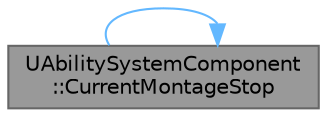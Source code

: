 digraph "UAbilitySystemComponent::CurrentMontageStop"
{
 // INTERACTIVE_SVG=YES
 // LATEX_PDF_SIZE
  bgcolor="transparent";
  edge [fontname=Helvetica,fontsize=10,labelfontname=Helvetica,labelfontsize=10];
  node [fontname=Helvetica,fontsize=10,shape=box,height=0.2,width=0.4];
  rankdir="LR";
  Node1 [id="Node000001",label="UAbilitySystemComponent\l::CurrentMontageStop",height=0.2,width=0.4,color="gray40", fillcolor="grey60", style="filled", fontcolor="black",tooltip="Stops whatever montage is currently playing."];
  Node1 -> Node1 [id="edge1_Node000001_Node000001",color="steelblue1",style="solid",tooltip=" "];
}
